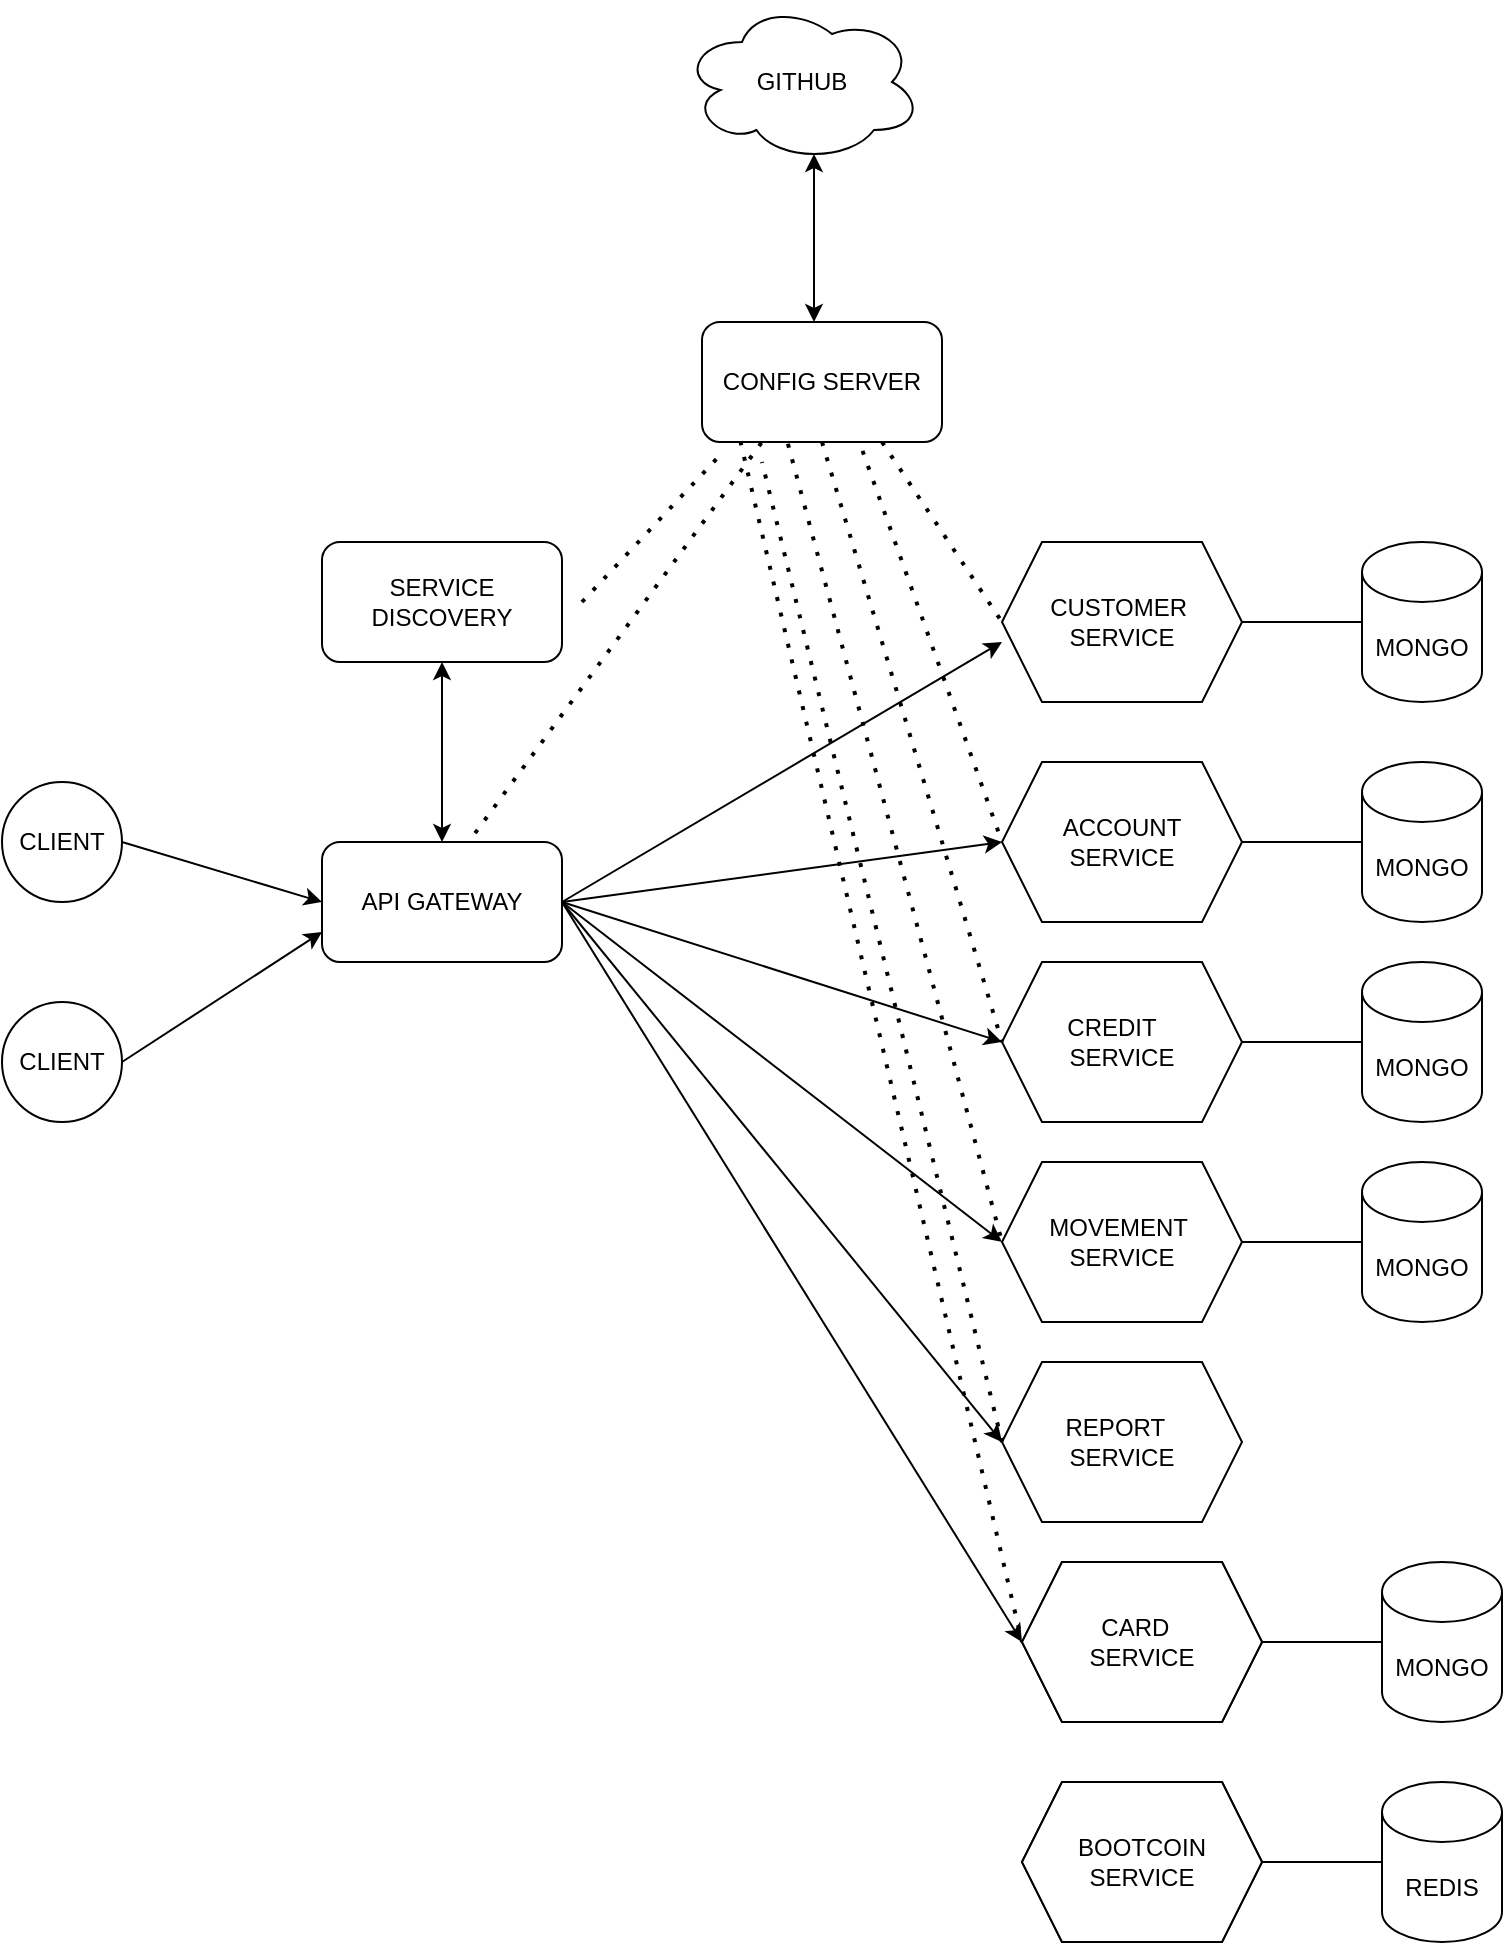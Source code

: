 <mxfile version="20.6.2" type="device"><diagram id="IK8hgdegtXM1Y3PNk1Ro" name="Página-1"><mxGraphModel dx="1043" dy="581" grid="1" gridSize="10" guides="1" tooltips="1" connect="1" arrows="1" fold="1" page="1" pageScale="1" pageWidth="827" pageHeight="1169" math="0" shadow="0"><root><mxCell id="0"/><mxCell id="1" parent="0"/><mxCell id="0OQVyrkQyzbOMDzCDiyQ-34" value="ACCOUNT &lt;br&gt;SERVICE&lt;br&gt;" style="shape=hexagon;perimeter=hexagonPerimeter2;whiteSpace=wrap;html=1;fixedSize=1;" parent="1" vertex="1"><mxGeometry x="560" y="520" width="120" height="80" as="geometry"/></mxCell><mxCell id="0OQVyrkQyzbOMDzCDiyQ-36" value="MONGO" style="shape=cylinder3;whiteSpace=wrap;html=1;boundedLbl=1;backgroundOutline=1;size=15;" parent="1" vertex="1"><mxGeometry x="740" y="520" width="60" height="80" as="geometry"/></mxCell><mxCell id="0OQVyrkQyzbOMDzCDiyQ-37" value="" style="endArrow=none;html=1;rounded=0;entryX=0;entryY=0.5;entryDx=0;entryDy=0;entryPerimeter=0;" parent="1" target="0OQVyrkQyzbOMDzCDiyQ-36" edge="1"><mxGeometry width="50" height="50" relative="1" as="geometry"><mxPoint x="680" y="560" as="sourcePoint"/><mxPoint x="730" y="510" as="targetPoint"/></mxGeometry></mxCell><mxCell id="0OQVyrkQyzbOMDzCDiyQ-38" value="CUSTOMER&amp;nbsp;&lt;br&gt;SERVICE" style="shape=hexagon;perimeter=hexagonPerimeter2;whiteSpace=wrap;html=1;fixedSize=1;" parent="1" vertex="1"><mxGeometry x="560" y="410" width="120" height="80" as="geometry"/></mxCell><mxCell id="0OQVyrkQyzbOMDzCDiyQ-39" value="MONGO" style="shape=cylinder3;whiteSpace=wrap;html=1;boundedLbl=1;backgroundOutline=1;size=15;" parent="1" vertex="1"><mxGeometry x="740" y="410" width="60" height="80" as="geometry"/></mxCell><mxCell id="0OQVyrkQyzbOMDzCDiyQ-40" value="" style="endArrow=none;html=1;rounded=0;entryX=0;entryY=0.5;entryDx=0;entryDy=0;entryPerimeter=0;" parent="1" target="0OQVyrkQyzbOMDzCDiyQ-39" edge="1"><mxGeometry width="50" height="50" relative="1" as="geometry"><mxPoint x="680" y="450" as="sourcePoint"/><mxPoint x="730" y="400" as="targetPoint"/></mxGeometry></mxCell><mxCell id="0OQVyrkQyzbOMDzCDiyQ-42" value="CREDIT&amp;nbsp; &amp;nbsp;&lt;br&gt;SERVICE&lt;br&gt;" style="shape=hexagon;perimeter=hexagonPerimeter2;whiteSpace=wrap;html=1;fixedSize=1;" parent="1" vertex="1"><mxGeometry x="560" y="620" width="120" height="80" as="geometry"/></mxCell><mxCell id="0OQVyrkQyzbOMDzCDiyQ-43" value="MONGO" style="shape=cylinder3;whiteSpace=wrap;html=1;boundedLbl=1;backgroundOutline=1;size=15;" parent="1" vertex="1"><mxGeometry x="740" y="620" width="60" height="80" as="geometry"/></mxCell><mxCell id="0OQVyrkQyzbOMDzCDiyQ-44" value="" style="endArrow=none;html=1;rounded=0;entryX=0;entryY=0.5;entryDx=0;entryDy=0;entryPerimeter=0;" parent="1" target="0OQVyrkQyzbOMDzCDiyQ-43" edge="1"><mxGeometry width="50" height="50" relative="1" as="geometry"><mxPoint x="680" y="660" as="sourcePoint"/><mxPoint x="730" y="610" as="targetPoint"/></mxGeometry></mxCell><mxCell id="0OQVyrkQyzbOMDzCDiyQ-45" value="MOVEMENT&amp;nbsp; &lt;br&gt;SERVICE" style="shape=hexagon;perimeter=hexagonPerimeter2;whiteSpace=wrap;html=1;fixedSize=1;" parent="1" vertex="1"><mxGeometry x="560" y="720" width="120" height="80" as="geometry"/></mxCell><mxCell id="0OQVyrkQyzbOMDzCDiyQ-46" value="MONGO" style="shape=cylinder3;whiteSpace=wrap;html=1;boundedLbl=1;backgroundOutline=1;size=15;" parent="1" vertex="1"><mxGeometry x="740" y="720" width="60" height="80" as="geometry"/></mxCell><mxCell id="0OQVyrkQyzbOMDzCDiyQ-47" value="" style="endArrow=none;html=1;rounded=0;entryX=0;entryY=0.5;entryDx=0;entryDy=0;entryPerimeter=0;" parent="1" target="0OQVyrkQyzbOMDzCDiyQ-46" edge="1"><mxGeometry width="50" height="50" relative="1" as="geometry"><mxPoint x="680" y="760" as="sourcePoint"/><mxPoint x="730" y="710" as="targetPoint"/></mxGeometry></mxCell><mxCell id="0OQVyrkQyzbOMDzCDiyQ-48" value="CONFIG SERVER&lt;br&gt;" style="rounded=1;whiteSpace=wrap;html=1;" parent="1" vertex="1"><mxGeometry x="410" y="300" width="120" height="60" as="geometry"/></mxCell><mxCell id="0OQVyrkQyzbOMDzCDiyQ-49" value="" style="endArrow=none;dashed=1;html=1;dashPattern=1 3;strokeWidth=2;rounded=0;exitX=0.75;exitY=1;exitDx=0;exitDy=0;" parent="1" source="0OQVyrkQyzbOMDzCDiyQ-48" edge="1"><mxGeometry width="50" height="50" relative="1" as="geometry"><mxPoint x="510" y="500" as="sourcePoint"/><mxPoint x="560" y="450" as="targetPoint"/></mxGeometry></mxCell><mxCell id="0OQVyrkQyzbOMDzCDiyQ-50" value="" style="endArrow=none;dashed=1;html=1;dashPattern=1 3;strokeWidth=2;rounded=0;exitX=0.669;exitY=1.074;exitDx=0;exitDy=0;exitPerimeter=0;" parent="1" source="0OQVyrkQyzbOMDzCDiyQ-48" edge="1"><mxGeometry width="50" height="50" relative="1" as="geometry"><mxPoint x="510" y="610" as="sourcePoint"/><mxPoint x="560" y="560" as="targetPoint"/></mxGeometry></mxCell><mxCell id="0OQVyrkQyzbOMDzCDiyQ-51" value="" style="endArrow=none;dashed=1;html=1;dashPattern=1 3;strokeWidth=2;rounded=0;exitX=0.5;exitY=1;exitDx=0;exitDy=0;" parent="1" source="0OQVyrkQyzbOMDzCDiyQ-48" edge="1"><mxGeometry width="50" height="50" relative="1" as="geometry"><mxPoint x="510" y="710" as="sourcePoint"/><mxPoint x="560" y="660" as="targetPoint"/></mxGeometry></mxCell><mxCell id="0OQVyrkQyzbOMDzCDiyQ-52" value="" style="endArrow=none;dashed=1;html=1;dashPattern=1 3;strokeWidth=2;rounded=0;entryX=0;entryY=0.5;entryDx=0;entryDy=0;exitX=0.358;exitY=1.015;exitDx=0;exitDy=0;exitPerimeter=0;" parent="1" source="0OQVyrkQyzbOMDzCDiyQ-48" target="0OQVyrkQyzbOMDzCDiyQ-45" edge="1"><mxGeometry width="50" height="50" relative="1" as="geometry"><mxPoint x="350" y="550" as="sourcePoint"/><mxPoint x="400" y="500" as="targetPoint"/></mxGeometry></mxCell><mxCell id="0OQVyrkQyzbOMDzCDiyQ-53" value="GITHUB" style="ellipse;shape=cloud;whiteSpace=wrap;html=1;" parent="1" vertex="1"><mxGeometry x="400" y="140" width="120" height="80" as="geometry"/></mxCell><mxCell id="0OQVyrkQyzbOMDzCDiyQ-54" value="" style="endArrow=classic;startArrow=classic;html=1;rounded=0;entryX=0.55;entryY=0.95;entryDx=0;entryDy=0;entryPerimeter=0;" parent="1" target="0OQVyrkQyzbOMDzCDiyQ-53" edge="1"><mxGeometry width="50" height="50" relative="1" as="geometry"><mxPoint x="466" y="300" as="sourcePoint"/><mxPoint x="510" y="250" as="targetPoint"/></mxGeometry></mxCell><mxCell id="0OQVyrkQyzbOMDzCDiyQ-55" value="SERVICE DISCOVERY" style="rounded=1;whiteSpace=wrap;html=1;" parent="1" vertex="1"><mxGeometry x="220" y="410" width="120" height="60" as="geometry"/></mxCell><mxCell id="0OQVyrkQyzbOMDzCDiyQ-56" value="API GATEWAY" style="rounded=1;whiteSpace=wrap;html=1;" parent="1" vertex="1"><mxGeometry x="220" y="560" width="120" height="60" as="geometry"/></mxCell><mxCell id="0OQVyrkQyzbOMDzCDiyQ-57" value="" style="endArrow=none;dashed=1;html=1;dashPattern=1 3;strokeWidth=2;rounded=0;entryX=0.092;entryY=1.074;entryDx=0;entryDy=0;entryPerimeter=0;" parent="1" target="0OQVyrkQyzbOMDzCDiyQ-48" edge="1"><mxGeometry width="50" height="50" relative="1" as="geometry"><mxPoint x="350" y="440" as="sourcePoint"/><mxPoint x="400" y="390" as="targetPoint"/></mxGeometry></mxCell><mxCell id="0OQVyrkQyzbOMDzCDiyQ-58" value="" style="endArrow=classic;startArrow=classic;html=1;rounded=0;entryX=0.5;entryY=1;entryDx=0;entryDy=0;" parent="1" target="0OQVyrkQyzbOMDzCDiyQ-55" edge="1"><mxGeometry width="50" height="50" relative="1" as="geometry"><mxPoint x="280" y="560" as="sourcePoint"/><mxPoint x="330" y="510" as="targetPoint"/></mxGeometry></mxCell><mxCell id="0OQVyrkQyzbOMDzCDiyQ-59" value="" style="endArrow=classic;html=1;rounded=0;entryX=0;entryY=0.625;entryDx=0;entryDy=0;entryPerimeter=0;" parent="1" target="0OQVyrkQyzbOMDzCDiyQ-38" edge="1"><mxGeometry width="50" height="50" relative="1" as="geometry"><mxPoint x="340" y="590" as="sourcePoint"/><mxPoint x="390" y="540" as="targetPoint"/></mxGeometry></mxCell><mxCell id="0OQVyrkQyzbOMDzCDiyQ-61" value="" style="endArrow=classic;html=1;rounded=0;" parent="1" edge="1"><mxGeometry width="50" height="50" relative="1" as="geometry"><mxPoint x="340" y="590" as="sourcePoint"/><mxPoint x="560" y="560" as="targetPoint"/></mxGeometry></mxCell><mxCell id="0OQVyrkQyzbOMDzCDiyQ-62" value="" style="endArrow=none;dashed=1;html=1;dashPattern=1 3;strokeWidth=2;rounded=0;entryX=0.25;entryY=1;entryDx=0;entryDy=0;exitX=0.638;exitY=-0.074;exitDx=0;exitDy=0;exitPerimeter=0;" parent="1" source="0OQVyrkQyzbOMDzCDiyQ-56" target="0OQVyrkQyzbOMDzCDiyQ-48" edge="1"><mxGeometry width="50" height="50" relative="1" as="geometry"><mxPoint x="280" y="560" as="sourcePoint"/><mxPoint x="330" y="510" as="targetPoint"/></mxGeometry></mxCell><mxCell id="0OQVyrkQyzbOMDzCDiyQ-63" value="" style="endArrow=classic;html=1;rounded=0;entryX=0;entryY=0.5;entryDx=0;entryDy=0;" parent="1" target="0OQVyrkQyzbOMDzCDiyQ-42" edge="1"><mxGeometry width="50" height="50" relative="1" as="geometry"><mxPoint x="340" y="590" as="sourcePoint"/><mxPoint x="390" y="540" as="targetPoint"/></mxGeometry></mxCell><mxCell id="0OQVyrkQyzbOMDzCDiyQ-64" value="" style="endArrow=classic;html=1;rounded=0;exitX=1;exitY=0.5;exitDx=0;exitDy=0;" parent="1" source="0OQVyrkQyzbOMDzCDiyQ-56" edge="1"><mxGeometry width="50" height="50" relative="1" as="geometry"><mxPoint x="350" y="610" as="sourcePoint"/><mxPoint x="560" y="760" as="targetPoint"/><Array as="points"/></mxGeometry></mxCell><mxCell id="0OQVyrkQyzbOMDzCDiyQ-65" value="CLIENT" style="ellipse;whiteSpace=wrap;html=1;aspect=fixed;" parent="1" vertex="1"><mxGeometry x="60" y="530" width="60" height="60" as="geometry"/></mxCell><mxCell id="0OQVyrkQyzbOMDzCDiyQ-66" value="CLIENT" style="ellipse;whiteSpace=wrap;html=1;aspect=fixed;" parent="1" vertex="1"><mxGeometry x="60" y="640" width="60" height="60" as="geometry"/></mxCell><mxCell id="0OQVyrkQyzbOMDzCDiyQ-69" value="" style="endArrow=classic;html=1;rounded=0;entryX=0;entryY=0.5;entryDx=0;entryDy=0;exitX=1;exitY=0.5;exitDx=0;exitDy=0;" parent="1" source="0OQVyrkQyzbOMDzCDiyQ-65" target="0OQVyrkQyzbOMDzCDiyQ-56" edge="1"><mxGeometry width="50" height="50" relative="1" as="geometry"><mxPoint x="120" y="585" as="sourcePoint"/><mxPoint x="170" y="535" as="targetPoint"/></mxGeometry></mxCell><mxCell id="0OQVyrkQyzbOMDzCDiyQ-70" value="" style="endArrow=classic;html=1;rounded=0;entryX=0;entryY=0.75;entryDx=0;entryDy=0;" parent="1" target="0OQVyrkQyzbOMDzCDiyQ-56" edge="1"><mxGeometry width="50" height="50" relative="1" as="geometry"><mxPoint x="120" y="670" as="sourcePoint"/><mxPoint x="170" y="620" as="targetPoint"/></mxGeometry></mxCell><mxCell id="0OQVyrkQyzbOMDzCDiyQ-71" value="REPORT&amp;nbsp;&amp;nbsp;&lt;br&gt;SERVICE" style="shape=hexagon;perimeter=hexagonPerimeter2;whiteSpace=wrap;html=1;fixedSize=1;" parent="1" vertex="1"><mxGeometry x="560" y="820" width="120" height="80" as="geometry"/></mxCell><mxCell id="0OQVyrkQyzbOMDzCDiyQ-74" value="" style="endArrow=classic;html=1;rounded=0;entryX=0;entryY=0.5;entryDx=0;entryDy=0;" parent="1" target="0OQVyrkQyzbOMDzCDiyQ-71" edge="1"><mxGeometry width="50" height="50" relative="1" as="geometry"><mxPoint x="340" y="590" as="sourcePoint"/><mxPoint x="390" y="540" as="targetPoint"/></mxGeometry></mxCell><mxCell id="0OQVyrkQyzbOMDzCDiyQ-75" value="" style="endArrow=none;dashed=1;html=1;dashPattern=1 3;strokeWidth=2;rounded=0;" parent="1" edge="1"><mxGeometry width="50" height="50" relative="1" as="geometry"><mxPoint x="560" y="860" as="sourcePoint"/><mxPoint x="440" y="370" as="targetPoint"/></mxGeometry></mxCell><mxCell id="0buHATFx7nSqItWiJ8Yr-1" value="MONGO" style="shape=cylinder3;whiteSpace=wrap;html=1;boundedLbl=1;backgroundOutline=1;size=15;" parent="1" vertex="1"><mxGeometry x="750" y="920" width="60" height="80" as="geometry"/></mxCell><mxCell id="0buHATFx7nSqItWiJ8Yr-2" value="" style="endArrow=none;html=1;rounded=0;entryX=0;entryY=0.5;entryDx=0;entryDy=0;entryPerimeter=0;" parent="1" target="0buHATFx7nSqItWiJ8Yr-1" edge="1"><mxGeometry width="50" height="50" relative="1" as="geometry"><mxPoint x="690" y="960" as="sourcePoint"/><mxPoint x="740" y="910" as="targetPoint"/></mxGeometry></mxCell><mxCell id="0buHATFx7nSqItWiJ8Yr-3" value="CARD&amp;nbsp;&amp;nbsp;&lt;br&gt;SERVICE&lt;br&gt;" style="shape=hexagon;perimeter=hexagonPerimeter2;whiteSpace=wrap;html=1;fixedSize=1;" parent="1" vertex="1"><mxGeometry x="570" y="920" width="120" height="80" as="geometry"/></mxCell><mxCell id="0buHATFx7nSqItWiJ8Yr-4" value="" style="endArrow=none;dashed=1;html=1;dashPattern=1 3;strokeWidth=2;rounded=0;exitX=0.16;exitY=0.994;exitDx=0;exitDy=0;exitPerimeter=0;" parent="1" source="0OQVyrkQyzbOMDzCDiyQ-48" edge="1"><mxGeometry width="50" height="50" relative="1" as="geometry"><mxPoint x="440" y="370" as="sourcePoint"/><mxPoint x="570" y="960" as="targetPoint"/></mxGeometry></mxCell><mxCell id="0buHATFx7nSqItWiJ8Yr-5" value="" style="endArrow=classic;html=1;rounded=0;" parent="1" edge="1"><mxGeometry width="50" height="50" relative="1" as="geometry"><mxPoint x="340" y="590" as="sourcePoint"/><mxPoint x="570" y="960" as="targetPoint"/></mxGeometry></mxCell><mxCell id="RucTixbaPsO8vgMNz8cP-1" value="CARD&amp;nbsp;&amp;nbsp;&lt;br&gt;SERVICE&lt;br&gt;" style="shape=hexagon;perimeter=hexagonPerimeter2;whiteSpace=wrap;html=1;fixedSize=1;" vertex="1" parent="1"><mxGeometry x="570" y="920" width="120" height="80" as="geometry"/></mxCell><mxCell id="RucTixbaPsO8vgMNz8cP-2" value="CARD&amp;nbsp;&amp;nbsp;&lt;br&gt;SERVICE&lt;br&gt;" style="shape=hexagon;perimeter=hexagonPerimeter2;whiteSpace=wrap;html=1;fixedSize=1;" vertex="1" parent="1"><mxGeometry x="570" y="1030" width="120" height="80" as="geometry"/></mxCell><mxCell id="RucTixbaPsO8vgMNz8cP-3" value="BOOTCOIN&lt;br&gt;SERVICE" style="shape=hexagon;perimeter=hexagonPerimeter2;whiteSpace=wrap;html=1;fixedSize=1;" vertex="1" parent="1"><mxGeometry x="570" y="1030" width="120" height="80" as="geometry"/></mxCell><mxCell id="RucTixbaPsO8vgMNz8cP-4" value="REDIS" style="shape=cylinder3;whiteSpace=wrap;html=1;boundedLbl=1;backgroundOutline=1;size=15;" vertex="1" parent="1"><mxGeometry x="750" y="1030" width="60" height="80" as="geometry"/></mxCell><mxCell id="RucTixbaPsO8vgMNz8cP-5" value="" style="endArrow=none;html=1;rounded=0;" edge="1" parent="1" target="RucTixbaPsO8vgMNz8cP-4"><mxGeometry width="50" height="50" relative="1" as="geometry"><mxPoint x="690" y="1070" as="sourcePoint"/><mxPoint x="740" y="1020" as="targetPoint"/></mxGeometry></mxCell></root></mxGraphModel></diagram></mxfile>